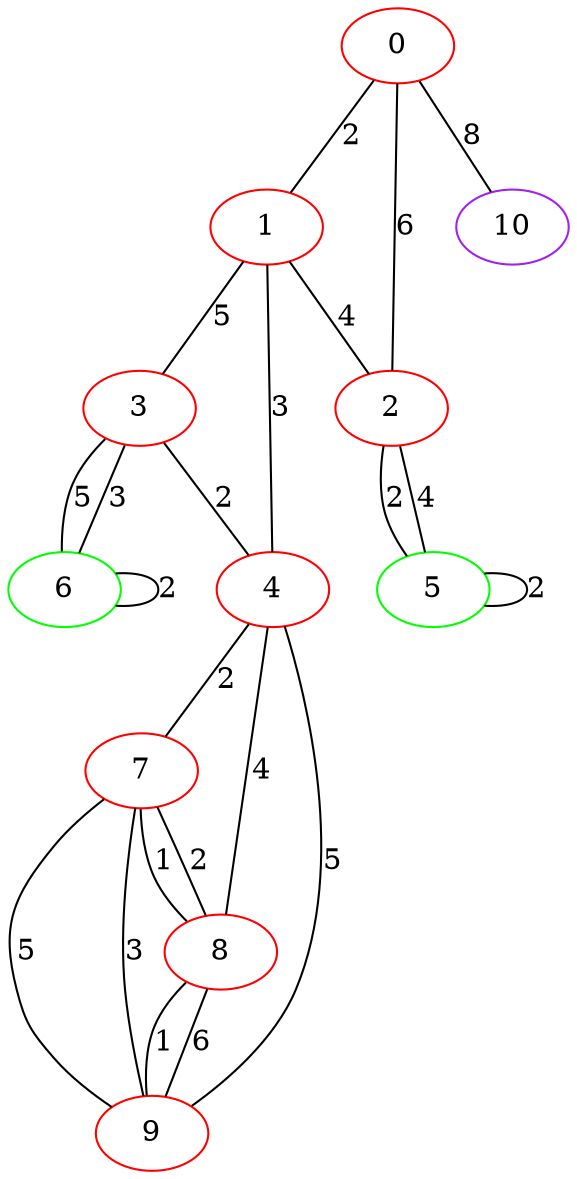 graph "" {
0 [color=red, weight=1];
1 [color=red, weight=1];
2 [color=red, weight=1];
3 [color=red, weight=1];
4 [color=red, weight=1];
5 [color=green, weight=2];
6 [color=green, weight=2];
7 [color=red, weight=1];
8 [color=red, weight=1];
9 [color=red, weight=1];
10 [color=purple, weight=4];
0 -- 1  [key=0, label=2];
0 -- 2  [key=0, label=6];
0 -- 10  [key=0, label=8];
1 -- 2  [key=0, label=4];
1 -- 3  [key=0, label=5];
1 -- 4  [key=0, label=3];
2 -- 5  [key=0, label=2];
2 -- 5  [key=1, label=4];
3 -- 4  [key=0, label=2];
3 -- 6  [key=0, label=5];
3 -- 6  [key=1, label=3];
4 -- 8  [key=0, label=4];
4 -- 9  [key=0, label=5];
4 -- 7  [key=0, label=2];
5 -- 5  [key=0, label=2];
6 -- 6  [key=0, label=2];
7 -- 8  [key=0, label=1];
7 -- 8  [key=1, label=2];
7 -- 9  [key=0, label=5];
7 -- 9  [key=1, label=3];
8 -- 9  [key=0, label=6];
8 -- 9  [key=1, label=1];
}
